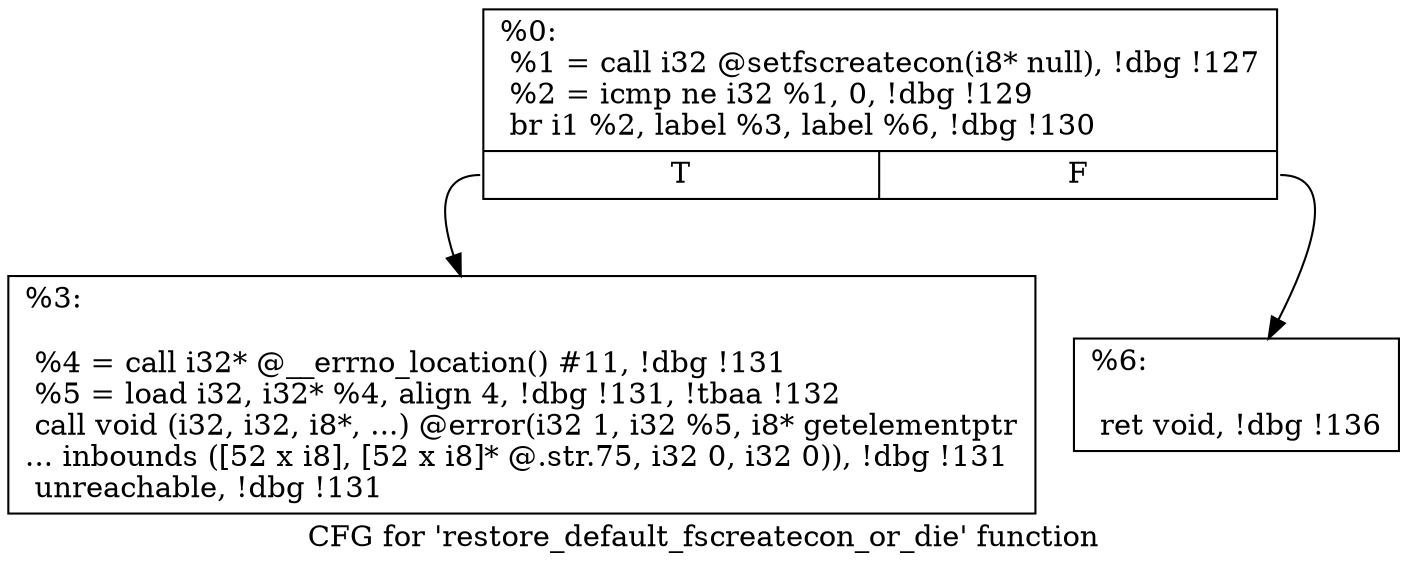 digraph "CFG for 'restore_default_fscreatecon_or_die' function" {
	label="CFG for 'restore_default_fscreatecon_or_die' function";

	Node0x264e4b0 [shape=record,label="{%0:\l  %1 = call i32 @setfscreatecon(i8* null), !dbg !127\l  %2 = icmp ne i32 %1, 0, !dbg !129\l  br i1 %2, label %3, label %6, !dbg !130\l|{<s0>T|<s1>F}}"];
	Node0x264e4b0:s0 -> Node0x261f460;
	Node0x264e4b0:s1 -> Node0x261f4b0;
	Node0x261f460 [shape=record,label="{%3:\l\l  %4 = call i32* @__errno_location() #11, !dbg !131\l  %5 = load i32, i32* %4, align 4, !dbg !131, !tbaa !132\l  call void (i32, i32, i8*, ...) @error(i32 1, i32 %5, i8* getelementptr\l... inbounds ([52 x i8], [52 x i8]* @.str.75, i32 0, i32 0)), !dbg !131\l  unreachable, !dbg !131\l}"];
	Node0x261f4b0 [shape=record,label="{%6:\l\l  ret void, !dbg !136\l}"];
}
